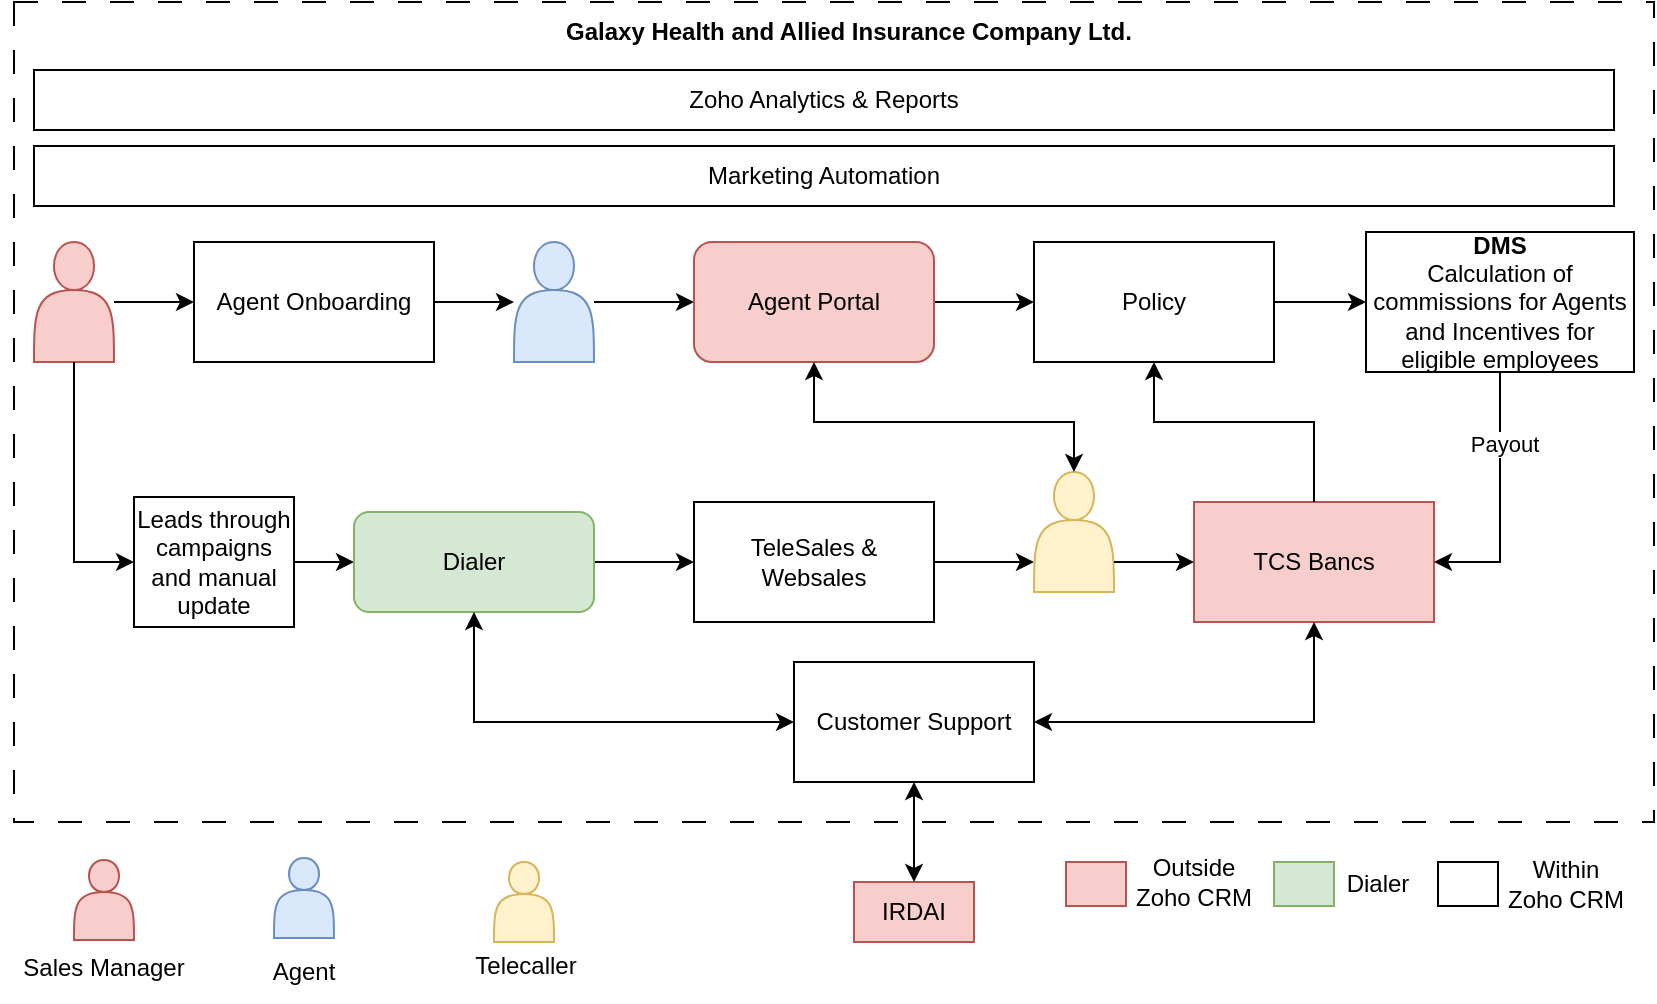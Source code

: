 <mxfile version="24.7.2" type="github">
  <diagram name="Page-1" id="zcw-Cnb_ciNUWG4lOdHk">
    <mxGraphModel dx="934" dy="-696" grid="1" gridSize="10" guides="1" tooltips="1" connect="1" arrows="1" fold="1" page="1" pageScale="1" pageWidth="850" pageHeight="1100" math="0" shadow="0">
      <root>
        <mxCell id="0" />
        <mxCell id="1" parent="0" />
        <mxCell id="knz6iiXWrx1LhUq16YyW-17" value="" style="rounded=0;whiteSpace=wrap;html=1;dashed=1;dashPattern=12 12;" parent="1" vertex="1">
          <mxGeometry x="10" y="1540" width="820" height="410" as="geometry" />
        </mxCell>
        <mxCell id="8hLgRWUMYpwpaLwR4hC4-1" value="" style="edgeStyle=orthogonalEdgeStyle;rounded=0;orthogonalLoop=1;jettySize=auto;html=1;entryX=0;entryY=0.5;entryDx=0;entryDy=0;" parent="1" source="8hLgRWUMYpwpaLwR4hC4-2" target="8hLgRWUMYpwpaLwR4hC4-26" edge="1">
          <mxGeometry relative="1" as="geometry">
            <mxPoint x="240" y="1900" as="targetPoint" />
          </mxGeometry>
        </mxCell>
        <mxCell id="8hLgRWUMYpwpaLwR4hC4-2" value="Leads through campaigns and manual update" style="rounded=0;whiteSpace=wrap;html=1;" parent="1" vertex="1">
          <mxGeometry x="70" y="1787.5" width="80" height="65" as="geometry" />
        </mxCell>
        <mxCell id="knz6iiXWrx1LhUq16YyW-9" style="edgeStyle=orthogonalEdgeStyle;rounded=0;orthogonalLoop=1;jettySize=auto;html=1;entryX=0;entryY=0.75;entryDx=0;entryDy=0;" parent="1" source="8hLgRWUMYpwpaLwR4hC4-5" target="8hLgRWUMYpwpaLwR4hC4-19" edge="1">
          <mxGeometry relative="1" as="geometry" />
        </mxCell>
        <mxCell id="8hLgRWUMYpwpaLwR4hC4-5" value="TeleSales &amp;amp; Websales" style="rounded=0;whiteSpace=wrap;html=1;" parent="1" vertex="1">
          <mxGeometry x="350" y="1790" width="120" height="60" as="geometry" />
        </mxCell>
        <mxCell id="8hLgRWUMYpwpaLwR4hC4-6" value="Customer Support" style="rounded=0;whiteSpace=wrap;html=1;" parent="1" vertex="1">
          <mxGeometry x="400" y="1870" width="120" height="60" as="geometry" />
        </mxCell>
        <mxCell id="8hLgRWUMYpwpaLwR4hC4-9" value="Zoho Analytics &amp;amp; Reports" style="rounded=0;whiteSpace=wrap;html=1;" parent="1" vertex="1">
          <mxGeometry x="20" y="1574" width="790" height="30" as="geometry" />
        </mxCell>
        <mxCell id="8hLgRWUMYpwpaLwR4hC4-11" value="" style="edgeStyle=orthogonalEdgeStyle;rounded=0;orthogonalLoop=1;jettySize=auto;html=1;" parent="1" source="8hLgRWUMYpwpaLwR4hC4-12" target="8hLgRWUMYpwpaLwR4hC4-16" edge="1">
          <mxGeometry relative="1" as="geometry" />
        </mxCell>
        <mxCell id="8hLgRWUMYpwpaLwR4hC4-12" value="Agent Onboarding" style="rounded=0;whiteSpace=wrap;html=1;" parent="1" vertex="1">
          <mxGeometry x="100" y="1660" width="120" height="60" as="geometry" />
        </mxCell>
        <mxCell id="8hLgRWUMYpwpaLwR4hC4-13" value="" style="edgeStyle=orthogonalEdgeStyle;rounded=0;orthogonalLoop=1;jettySize=auto;html=1;" parent="1" source="8hLgRWUMYpwpaLwR4hC4-14" target="8hLgRWUMYpwpaLwR4hC4-12" edge="1">
          <mxGeometry relative="1" as="geometry" />
        </mxCell>
        <mxCell id="8hLgRWUMYpwpaLwR4hC4-14" value="" style="shape=actor;whiteSpace=wrap;html=1;fillColor=#f8cecc;strokeColor=#b85450;" parent="1" vertex="1">
          <mxGeometry x="20" y="1660" width="40" height="60" as="geometry" />
        </mxCell>
        <mxCell id="knz6iiXWrx1LhUq16YyW-2" style="edgeStyle=orthogonalEdgeStyle;rounded=0;orthogonalLoop=1;jettySize=auto;html=1;entryX=0;entryY=0.5;entryDx=0;entryDy=0;" parent="1" source="8hLgRWUMYpwpaLwR4hC4-16" target="8hLgRWUMYpwpaLwR4hC4-27" edge="1">
          <mxGeometry relative="1" as="geometry" />
        </mxCell>
        <mxCell id="8hLgRWUMYpwpaLwR4hC4-16" value="" style="shape=actor;whiteSpace=wrap;html=1;fillColor=#dae8fc;strokeColor=#6c8ebf;" parent="1" vertex="1">
          <mxGeometry x="260" y="1660" width="40" height="60" as="geometry" />
        </mxCell>
        <mxCell id="8hLgRWUMYpwpaLwR4hC4-19" value="" style="shape=actor;whiteSpace=wrap;html=1;fillColor=#fff2cc;strokeColor=#d6b656;" parent="1" vertex="1">
          <mxGeometry x="520" y="1775" width="40" height="60" as="geometry" />
        </mxCell>
        <mxCell id="8hLgRWUMYpwpaLwR4hC4-20" value="" style="shape=actor;whiteSpace=wrap;html=1;fillColor=#f8cecc;strokeColor=#b85450;" parent="1" vertex="1">
          <mxGeometry x="40" y="1969" width="30" height="40" as="geometry" />
        </mxCell>
        <mxCell id="8hLgRWUMYpwpaLwR4hC4-21" value="Sales Manager" style="text;html=1;align=center;verticalAlign=middle;whiteSpace=wrap;rounded=0;" parent="1" vertex="1">
          <mxGeometry x="3" y="2008" width="104" height="30" as="geometry" />
        </mxCell>
        <mxCell id="8hLgRWUMYpwpaLwR4hC4-22" value="" style="shape=actor;whiteSpace=wrap;html=1;fillColor=#dae8fc;strokeColor=#6c8ebf;" parent="1" vertex="1">
          <mxGeometry x="140" y="1968" width="30" height="40" as="geometry" />
        </mxCell>
        <mxCell id="8hLgRWUMYpwpaLwR4hC4-23" value="Agent" style="text;html=1;align=center;verticalAlign=middle;whiteSpace=wrap;rounded=0;" parent="1" vertex="1">
          <mxGeometry x="125" y="2010" width="60" height="30" as="geometry" />
        </mxCell>
        <mxCell id="8hLgRWUMYpwpaLwR4hC4-24" value="" style="shape=actor;whiteSpace=wrap;html=1;fillColor=#fff2cc;strokeColor=#d6b656;" parent="1" vertex="1">
          <mxGeometry x="250" y="1970" width="30" height="40" as="geometry" />
        </mxCell>
        <mxCell id="8hLgRWUMYpwpaLwR4hC4-25" value="Telecaller" style="text;html=1;align=center;verticalAlign=middle;whiteSpace=wrap;rounded=0;" parent="1" vertex="1">
          <mxGeometry x="236" y="2007" width="60" height="30" as="geometry" />
        </mxCell>
        <mxCell id="knz6iiXWrx1LhUq16YyW-7" style="edgeStyle=orthogonalEdgeStyle;rounded=0;orthogonalLoop=1;jettySize=auto;html=1;" parent="1" source="8hLgRWUMYpwpaLwR4hC4-26" target="8hLgRWUMYpwpaLwR4hC4-5" edge="1">
          <mxGeometry relative="1" as="geometry" />
        </mxCell>
        <mxCell id="8hLgRWUMYpwpaLwR4hC4-26" value="Dialer" style="rounded=1;whiteSpace=wrap;html=1;fillColor=#d5e8d4;strokeColor=#82b366;" parent="1" vertex="1">
          <mxGeometry x="180" y="1795" width="120" height="50" as="geometry" />
        </mxCell>
        <mxCell id="knz6iiXWrx1LhUq16YyW-4" style="edgeStyle=orthogonalEdgeStyle;rounded=0;orthogonalLoop=1;jettySize=auto;html=1;entryX=0;entryY=0.5;entryDx=0;entryDy=0;" parent="1" source="8hLgRWUMYpwpaLwR4hC4-27" target="knz6iiXWrx1LhUq16YyW-1" edge="1">
          <mxGeometry relative="1" as="geometry" />
        </mxCell>
        <mxCell id="8hLgRWUMYpwpaLwR4hC4-27" value="Agent Portal" style="rounded=1;whiteSpace=wrap;html=1;fillColor=#f8cecc;strokeColor=#b85450;" parent="1" vertex="1">
          <mxGeometry x="350" y="1660" width="120" height="60" as="geometry" />
        </mxCell>
        <mxCell id="knz6iiXWrx1LhUq16YyW-6" style="edgeStyle=orthogonalEdgeStyle;rounded=0;orthogonalLoop=1;jettySize=auto;html=1;" parent="1" source="knz6iiXWrx1LhUq16YyW-1" target="knz6iiXWrx1LhUq16YyW-5" edge="1">
          <mxGeometry relative="1" as="geometry" />
        </mxCell>
        <mxCell id="knz6iiXWrx1LhUq16YyW-1" value="Policy" style="rounded=0;whiteSpace=wrap;html=1;" parent="1" vertex="1">
          <mxGeometry x="520" y="1660" width="120" height="60" as="geometry" />
        </mxCell>
        <mxCell id="knz6iiXWrx1LhUq16YyW-5" value="&lt;b&gt;DMS&lt;/b&gt;&lt;div&gt;Calculation of commissions for Agents and Incentives for eligible employees&lt;/div&gt;" style="rounded=0;whiteSpace=wrap;html=1;" parent="1" vertex="1">
          <mxGeometry x="686" y="1655" width="134" height="70" as="geometry" />
        </mxCell>
        <mxCell id="knz6iiXWrx1LhUq16YyW-8" value="" style="endArrow=classic;startArrow=classic;html=1;rounded=0;exitX=0.5;exitY=0;exitDx=0;exitDy=0;entryX=0.5;entryY=1;entryDx=0;entryDy=0;" parent="1" source="8hLgRWUMYpwpaLwR4hC4-19" target="8hLgRWUMYpwpaLwR4hC4-27" edge="1">
          <mxGeometry width="50" height="50" relative="1" as="geometry">
            <mxPoint x="370" y="1930" as="sourcePoint" />
            <mxPoint x="420" y="1880" as="targetPoint" />
            <Array as="points">
              <mxPoint x="540" y="1750" />
              <mxPoint x="410" y="1750" />
            </Array>
          </mxGeometry>
        </mxCell>
        <mxCell id="knz6iiXWrx1LhUq16YyW-10" value="TCS Bancs" style="rounded=0;whiteSpace=wrap;html=1;fillColor=#f8cecc;strokeColor=#b85450;" parent="1" vertex="1">
          <mxGeometry x="600" y="1790" width="120" height="60" as="geometry" />
        </mxCell>
        <mxCell id="knz6iiXWrx1LhUq16YyW-11" value="" style="endArrow=classic;html=1;rounded=0;exitX=1;exitY=0.75;exitDx=0;exitDy=0;entryX=0;entryY=0.5;entryDx=0;entryDy=0;" parent="1" source="8hLgRWUMYpwpaLwR4hC4-19" target="knz6iiXWrx1LhUq16YyW-10" edge="1">
          <mxGeometry width="50" height="50" relative="1" as="geometry">
            <mxPoint x="370" y="1920" as="sourcePoint" />
            <mxPoint x="420" y="1870" as="targetPoint" />
          </mxGeometry>
        </mxCell>
        <mxCell id="knz6iiXWrx1LhUq16YyW-12" value="" style="endArrow=classic;html=1;rounded=0;exitX=0.5;exitY=0;exitDx=0;exitDy=0;entryX=0.5;entryY=1;entryDx=0;entryDy=0;" parent="1" source="knz6iiXWrx1LhUq16YyW-10" target="knz6iiXWrx1LhUq16YyW-1" edge="1">
          <mxGeometry width="50" height="50" relative="1" as="geometry">
            <mxPoint x="370" y="1920" as="sourcePoint" />
            <mxPoint x="420" y="1870" as="targetPoint" />
            <Array as="points">
              <mxPoint x="660" y="1750" />
              <mxPoint x="580" y="1750" />
            </Array>
          </mxGeometry>
        </mxCell>
        <mxCell id="knz6iiXWrx1LhUq16YyW-13" value="" style="endArrow=classic;startArrow=classic;html=1;rounded=0;exitX=0;exitY=0.5;exitDx=0;exitDy=0;entryX=0.5;entryY=1;entryDx=0;entryDy=0;" parent="1" source="8hLgRWUMYpwpaLwR4hC4-6" target="8hLgRWUMYpwpaLwR4hC4-26" edge="1">
          <mxGeometry width="50" height="50" relative="1" as="geometry">
            <mxPoint x="370" y="2010" as="sourcePoint" />
            <mxPoint x="420" y="1960" as="targetPoint" />
            <Array as="points">
              <mxPoint x="240" y="1900" />
            </Array>
          </mxGeometry>
        </mxCell>
        <mxCell id="knz6iiXWrx1LhUq16YyW-14" value="" style="endArrow=classic;startArrow=classic;html=1;rounded=0;exitX=1;exitY=0.5;exitDx=0;exitDy=0;entryX=0.5;entryY=1;entryDx=0;entryDy=0;" parent="1" source="8hLgRWUMYpwpaLwR4hC4-6" target="knz6iiXWrx1LhUq16YyW-10" edge="1">
          <mxGeometry width="50" height="50" relative="1" as="geometry">
            <mxPoint x="370" y="1970" as="sourcePoint" />
            <mxPoint x="420" y="1920" as="targetPoint" />
            <Array as="points">
              <mxPoint x="660" y="1900" />
            </Array>
          </mxGeometry>
        </mxCell>
        <mxCell id="knz6iiXWrx1LhUq16YyW-15" value="IRDAI" style="rounded=0;whiteSpace=wrap;html=1;fillColor=#f8cecc;strokeColor=#b85450;" parent="1" vertex="1">
          <mxGeometry x="430" y="1980" width="60" height="30" as="geometry" />
        </mxCell>
        <mxCell id="knz6iiXWrx1LhUq16YyW-16" value="" style="endArrow=classic;startArrow=classic;html=1;rounded=0;exitX=0.5;exitY=0;exitDx=0;exitDy=0;entryX=0.5;entryY=1;entryDx=0;entryDy=0;" parent="1" source="knz6iiXWrx1LhUq16YyW-15" target="8hLgRWUMYpwpaLwR4hC4-6" edge="1">
          <mxGeometry width="50" height="50" relative="1" as="geometry">
            <mxPoint x="370" y="2020" as="sourcePoint" />
            <mxPoint x="420" y="1970" as="targetPoint" />
          </mxGeometry>
        </mxCell>
        <mxCell id="knz6iiXWrx1LhUq16YyW-18" value="&lt;b&gt;Galaxy Health and Allied Insurance Company Ltd.&lt;/b&gt;" style="text;strokeColor=none;fillColor=none;align=left;verticalAlign=middle;spacingLeft=4;spacingRight=4;overflow=hidden;points=[[0,0.5],[1,0.5]];portConstraint=eastwest;rotatable=0;whiteSpace=wrap;html=1;" parent="1" vertex="1">
          <mxGeometry x="280" y="1540" width="300" height="30" as="geometry" />
        </mxCell>
        <mxCell id="qVm-ARVX63ilR3r2UGEt-1" value="" style="rounded=0;whiteSpace=wrap;html=1;fillColor=#f8cecc;strokeColor=#b85450;" parent="1" vertex="1">
          <mxGeometry x="536" y="1970" width="30" height="22" as="geometry" />
        </mxCell>
        <mxCell id="qVm-ARVX63ilR3r2UGEt-2" value="Outside Zoho CRM" style="text;html=1;align=center;verticalAlign=middle;whiteSpace=wrap;rounded=0;" parent="1" vertex="1">
          <mxGeometry x="570" y="1967" width="60" height="26" as="geometry" />
        </mxCell>
        <mxCell id="qVm-ARVX63ilR3r2UGEt-3" value="" style="rounded=0;whiteSpace=wrap;html=1;fillColor=#d5e8d4;strokeColor=#82b366;" parent="1" vertex="1">
          <mxGeometry x="640" y="1970" width="30" height="22" as="geometry" />
        </mxCell>
        <mxCell id="qVm-ARVX63ilR3r2UGEt-4" value="Dialer" style="text;html=1;align=center;verticalAlign=middle;whiteSpace=wrap;rounded=0;" parent="1" vertex="1">
          <mxGeometry x="662" y="1966" width="60" height="30" as="geometry" />
        </mxCell>
        <mxCell id="qVm-ARVX63ilR3r2UGEt-6" value="" style="rounded=0;whiteSpace=wrap;html=1;" parent="1" vertex="1">
          <mxGeometry x="722" y="1970" width="30" height="22" as="geometry" />
        </mxCell>
        <mxCell id="qVm-ARVX63ilR3r2UGEt-7" value="Within Zoho CRM" style="text;html=1;align=center;verticalAlign=middle;whiteSpace=wrap;rounded=0;" parent="1" vertex="1">
          <mxGeometry x="756" y="1966" width="60" height="30" as="geometry" />
        </mxCell>
        <mxCell id="eodbuGr1brfkaizi2-Sv-1" value="" style="endArrow=classic;html=1;rounded=0;exitX=0.5;exitY=1;exitDx=0;exitDy=0;entryX=1;entryY=0.5;entryDx=0;entryDy=0;" edge="1" parent="1" source="knz6iiXWrx1LhUq16YyW-5" target="knz6iiXWrx1LhUq16YyW-10">
          <mxGeometry width="50" height="50" relative="1" as="geometry">
            <mxPoint x="450" y="1790" as="sourcePoint" />
            <mxPoint x="500" y="1740" as="targetPoint" />
            <Array as="points">
              <mxPoint x="753" y="1820" />
            </Array>
          </mxGeometry>
        </mxCell>
        <mxCell id="eodbuGr1brfkaizi2-Sv-2" value="Payout" style="edgeLabel;html=1;align=center;verticalAlign=middle;resizable=0;points=[];" vertex="1" connectable="0" parent="eodbuGr1brfkaizi2-Sv-1">
          <mxGeometry x="-0.448" y="2" relative="1" as="geometry">
            <mxPoint as="offset" />
          </mxGeometry>
        </mxCell>
        <mxCell id="eodbuGr1brfkaizi2-Sv-3" value="Marketing Automation" style="rounded=0;whiteSpace=wrap;html=1;" vertex="1" parent="1">
          <mxGeometry x="20" y="1612" width="790" height="30" as="geometry" />
        </mxCell>
        <mxCell id="eodbuGr1brfkaizi2-Sv-4" value="" style="endArrow=classic;html=1;rounded=0;exitX=0.5;exitY=1;exitDx=0;exitDy=0;entryX=0;entryY=0.5;entryDx=0;entryDy=0;" edge="1" parent="1" source="8hLgRWUMYpwpaLwR4hC4-14" target="8hLgRWUMYpwpaLwR4hC4-2">
          <mxGeometry width="50" height="50" relative="1" as="geometry">
            <mxPoint x="390" y="1890" as="sourcePoint" />
            <mxPoint x="440" y="1840" as="targetPoint" />
            <Array as="points">
              <mxPoint x="40" y="1820" />
            </Array>
          </mxGeometry>
        </mxCell>
      </root>
    </mxGraphModel>
  </diagram>
</mxfile>
